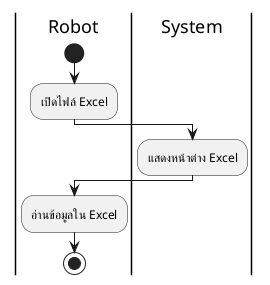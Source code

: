 @startuml
|Robot|
start
:เปิดไฟล์ Excel;
|System|
:แสดงหน้าต่าง Excel;
|Robot|
:อ่านข้อมูลใน Excel;
stop
@enduml